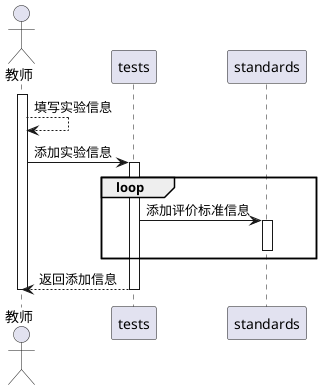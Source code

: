 @startuml
actor 教师
activate 教师
教师-->教师:填写实验信息
教师->tests:添加实验信息
activate tests
loop
tests->standards:添加评价标准信息
activate standards
deactivate standards
end
tests-->教师:返回添加信息
deactivate tests
deactivate 教师
@enduml